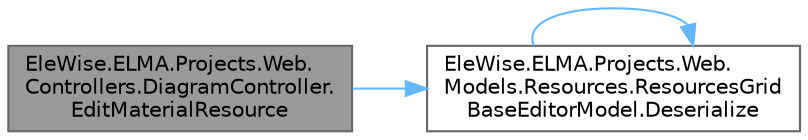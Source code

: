 digraph "EleWise.ELMA.Projects.Web.Controllers.DiagramController.EditMaterialResource"
{
 // LATEX_PDF_SIZE
  bgcolor="transparent";
  edge [fontname=Helvetica,fontsize=10,labelfontname=Helvetica,labelfontsize=10];
  node [fontname=Helvetica,fontsize=10,shape=box,height=0.2,width=0.4];
  rankdir="LR";
  Node1 [id="Node000001",label="EleWise.ELMA.Projects.Web.\lControllers.DiagramController.\lEditMaterialResource",height=0.2,width=0.4,color="gray40", fillcolor="grey60", style="filled", fontcolor="black",tooltip="Добавление/редактирование материального ресурса"];
  Node1 -> Node2 [id="edge1_Node000001_Node000002",color="steelblue1",style="solid",tooltip=" "];
  Node2 [id="Node000002",label="EleWise.ELMA.Projects.Web.\lModels.Resources.ResourcesGrid\lBaseEditorModel.Deserialize",height=0.2,width=0.4,color="grey40", fillcolor="white", style="filled",URL="$class_ele_wise_1_1_e_l_m_a_1_1_projects_1_1_web_1_1_models_1_1_resources_1_1_resources_grid_base_editor_model.html#aee0a1585ae81dabbedfde61f8efe3326",tooltip=" "];
  Node2 -> Node2 [id="edge2_Node000002_Node000002",color="steelblue1",style="solid",tooltip=" "];
}
